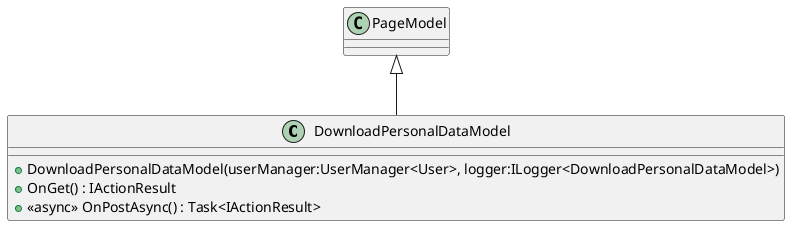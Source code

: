 @startuml
class DownloadPersonalDataModel {
    + DownloadPersonalDataModel(userManager:UserManager<User>, logger:ILogger<DownloadPersonalDataModel>)
    + OnGet() : IActionResult
    + <<async>> OnPostAsync() : Task<IActionResult>
}
PageModel <|-- DownloadPersonalDataModel
@enduml

